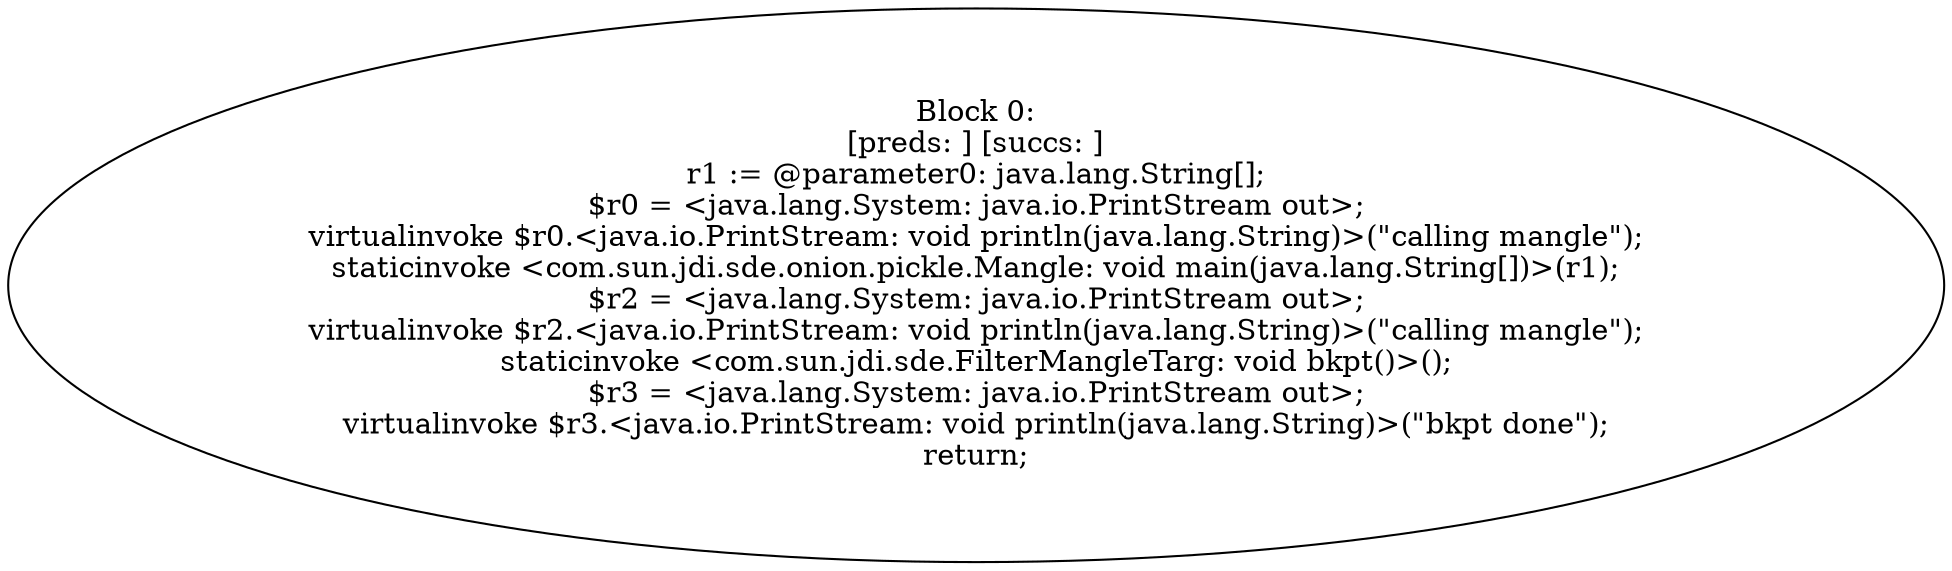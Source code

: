 digraph "unitGraph" {
    "Block 0:
[preds: ] [succs: ]
r1 := @parameter0: java.lang.String[];
$r0 = <java.lang.System: java.io.PrintStream out>;
virtualinvoke $r0.<java.io.PrintStream: void println(java.lang.String)>(\"calling mangle\");
staticinvoke <com.sun.jdi.sde.onion.pickle.Mangle: void main(java.lang.String[])>(r1);
$r2 = <java.lang.System: java.io.PrintStream out>;
virtualinvoke $r2.<java.io.PrintStream: void println(java.lang.String)>(\"calling mangle\");
staticinvoke <com.sun.jdi.sde.FilterMangleTarg: void bkpt()>();
$r3 = <java.lang.System: java.io.PrintStream out>;
virtualinvoke $r3.<java.io.PrintStream: void println(java.lang.String)>(\"bkpt done\");
return;
"
}
